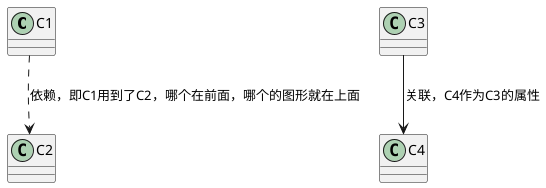 @startuml

C1 ..> C2 : 依赖，即C1用到了C2，哪个在前面，哪个的图形就在上面
C3 --> C4 : 关联，C4作为C3的属性

newpage

C5 <|-- C6 : 泛化表示1，即C6 extends C5
C7 ^-- C8 : 泛化表示2，即C8 extends C7
C9 <|.. C10 : 实现表示1，C10 implements C9
C11 ^.. C12 : 实现表示2，C12 implements C11


class A7 extends A8
interface A9 implements A10
class A8 implements A9

newpage

left to right direction

class C1
class C2
class C3

C1 *--- C2 : 这是组合关系，c2变量和C1对象一起出生，生命周期一致。
C1 o--- C3 : 这是聚和关系，c3变量不一定被赋值。

class C1 {
    {field} + c2 : C2 = new C2()
    + c3 : C3

    + setC3(c3 : C3) : void

}

C4 +-- C5 : C5作为C4内部类

newpage

Class21 #-- Class22
Class23 x-- Class24
Class25 }-- Class26
Class27 +-- Class28
Class29 ^-- Class30

newpage

类01 "备注1" *-- "备注2" 类02 : 线上备注，加(空格>可以指向类) >

@enduml
